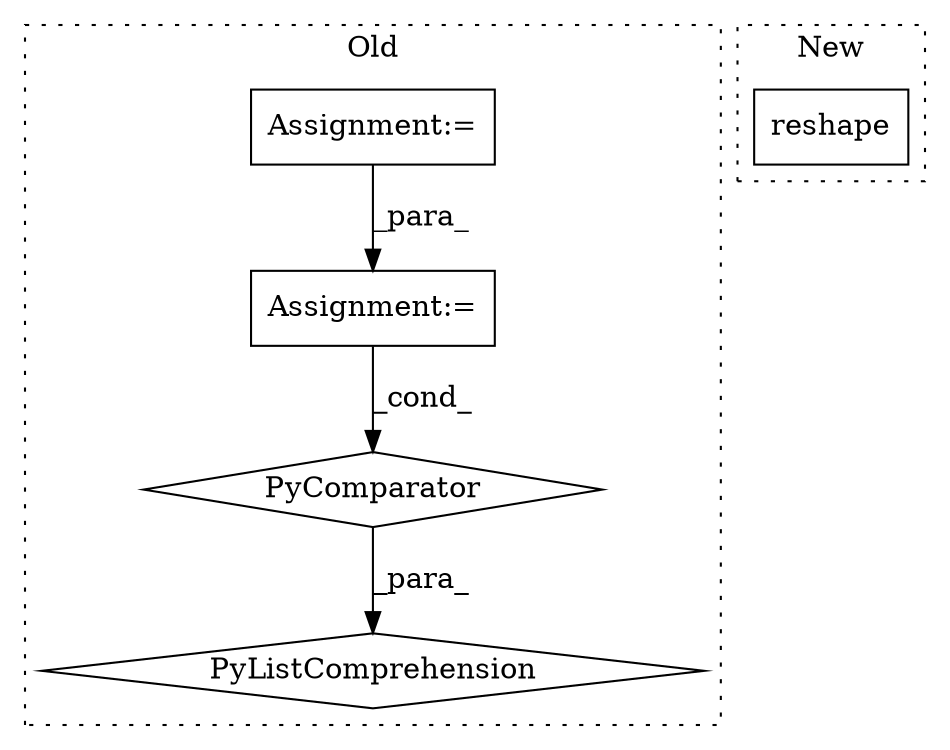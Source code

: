 digraph G {
subgraph cluster0 {
1 [label="PyComparator" a="113" s="2609" l="38" shape="diamond"];
3 [label="PyListComprehension" a="109" s="2505" l="150" shape="diamond"];
4 [label="Assignment:=" a="7" s="2451" l="1" shape="box"];
5 [label="Assignment:=" a="7" s="2609" l="38" shape="box"];
label = "Old";
style="dotted";
}
subgraph cluster1 {
2 [label="reshape" a="32" s="1799,1909" l="8,2" shape="box"];
label = "New";
style="dotted";
}
1 -> 3 [label="_para_"];
4 -> 5 [label="_para_"];
5 -> 1 [label="_cond_"];
}
